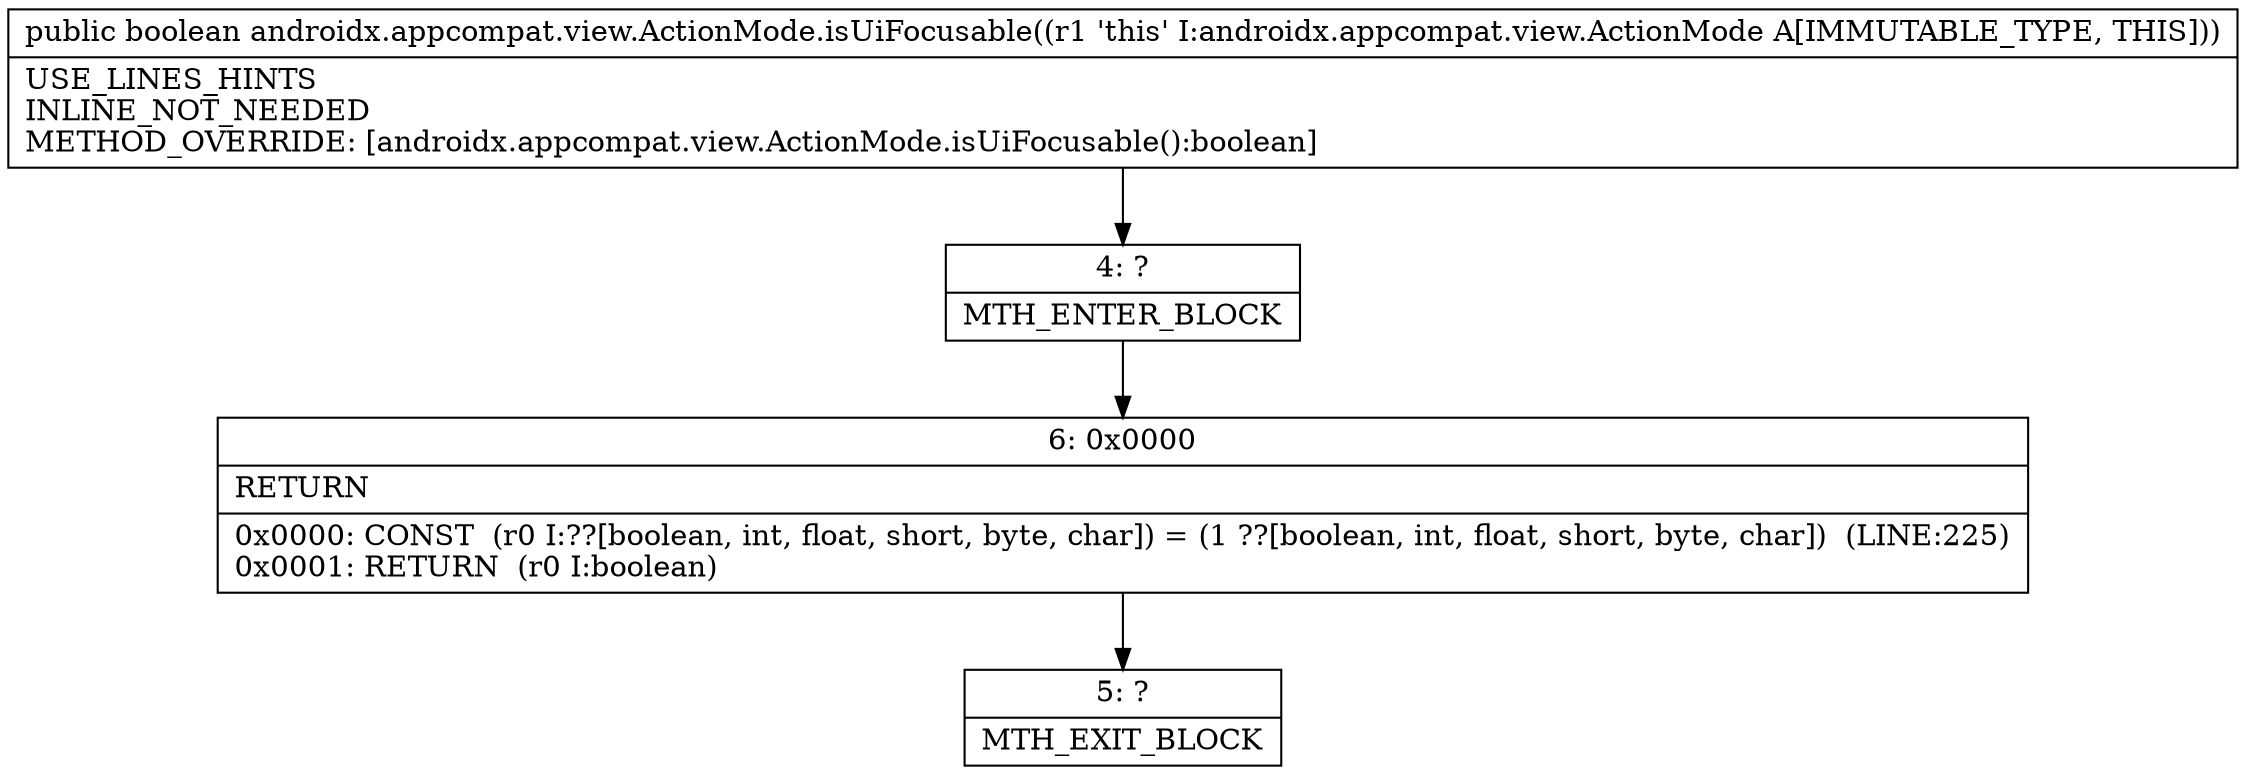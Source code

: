 digraph "CFG forandroidx.appcompat.view.ActionMode.isUiFocusable()Z" {
Node_4 [shape=record,label="{4\:\ ?|MTH_ENTER_BLOCK\l}"];
Node_6 [shape=record,label="{6\:\ 0x0000|RETURN\l|0x0000: CONST  (r0 I:??[boolean, int, float, short, byte, char]) = (1 ??[boolean, int, float, short, byte, char])  (LINE:225)\l0x0001: RETURN  (r0 I:boolean) \l}"];
Node_5 [shape=record,label="{5\:\ ?|MTH_EXIT_BLOCK\l}"];
MethodNode[shape=record,label="{public boolean androidx.appcompat.view.ActionMode.isUiFocusable((r1 'this' I:androidx.appcompat.view.ActionMode A[IMMUTABLE_TYPE, THIS]))  | USE_LINES_HINTS\lINLINE_NOT_NEEDED\lMETHOD_OVERRIDE: [androidx.appcompat.view.ActionMode.isUiFocusable():boolean]\l}"];
MethodNode -> Node_4;Node_4 -> Node_6;
Node_6 -> Node_5;
}

